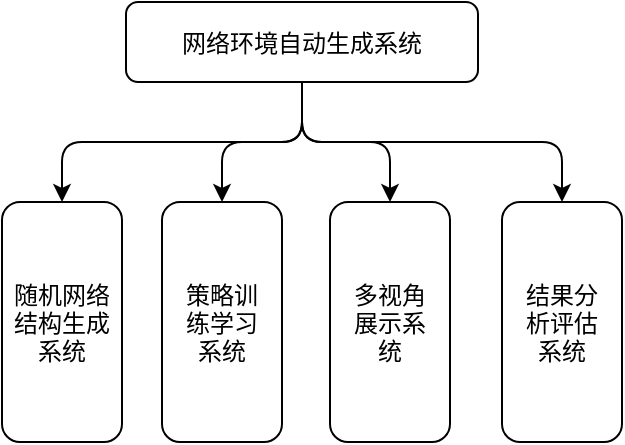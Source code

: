 <mxfile version="14.4.3" type="github">
  <diagram id="jo6dDh-TMifwt6ElA-1v" name="第 1 页">
    <mxGraphModel dx="815" dy="413" grid="1" gridSize="10" guides="1" tooltips="1" connect="1" arrows="1" fold="1" page="1" pageScale="1" pageWidth="827" pageHeight="1169" math="0" shadow="0">
      <root>
        <mxCell id="0" />
        <mxCell id="1" parent="0" />
        <mxCell id="R72ijSZJWarf941itJiW-1" value="网络环境自动生成系统" style="rounded=1;" vertex="1" parent="1">
          <mxGeometry x="312" y="110" width="176" height="40" as="geometry" />
        </mxCell>
        <mxCell id="R72ijSZJWarf941itJiW-2" value="随机网络&#xa;结构生成&#xa;系统" style="rounded=1;" vertex="1" parent="1">
          <mxGeometry x="250" y="210" width="60" height="120" as="geometry" />
        </mxCell>
        <mxCell id="R72ijSZJWarf941itJiW-3" value="策略训&#xa;练学习&#xa;系统" style="rounded=1;" vertex="1" parent="1">
          <mxGeometry x="330" y="210" width="60" height="120" as="geometry" />
        </mxCell>
        <mxCell id="R72ijSZJWarf941itJiW-4" value="多视角&#xa;展示系&#xa;统" style="rounded=1;" vertex="1" parent="1">
          <mxGeometry x="414" y="210" width="60" height="120" as="geometry" />
        </mxCell>
        <mxCell id="R72ijSZJWarf941itJiW-5" value="结果分&#xa;析评估&#xa;系统" style="rounded=1;" vertex="1" parent="1">
          <mxGeometry x="500" y="210" width="60" height="120" as="geometry" />
        </mxCell>
        <mxCell id="R72ijSZJWarf941itJiW-6" value="" style="endArrow=classic;exitX=0.5;exitY=1;exitDx=0;exitDy=0;entryX=0.5;entryY=0;entryDx=0;entryDy=0;" edge="1" parent="1" source="R72ijSZJWarf941itJiW-1" target="R72ijSZJWarf941itJiW-2">
          <mxGeometry width="50" height="50" relative="1" as="geometry">
            <mxPoint x="390" y="360" as="sourcePoint" />
            <mxPoint x="440" y="310" as="targetPoint" />
            <Array as="points">
              <mxPoint x="400" y="180" />
              <mxPoint x="280" y="180" />
            </Array>
          </mxGeometry>
        </mxCell>
        <mxCell id="R72ijSZJWarf941itJiW-7" value="" style="endArrow=classic;exitX=0.5;exitY=1;exitDx=0;exitDy=0;entryX=0.5;entryY=0;entryDx=0;entryDy=0;" edge="1" parent="1" source="R72ijSZJWarf941itJiW-1" target="R72ijSZJWarf941itJiW-3">
          <mxGeometry width="50" height="50" relative="1" as="geometry">
            <mxPoint x="480" y="230" as="sourcePoint" />
            <mxPoint x="530" y="180" as="targetPoint" />
            <Array as="points">
              <mxPoint x="400" y="180" />
              <mxPoint x="360" y="180" />
            </Array>
          </mxGeometry>
        </mxCell>
        <mxCell id="R72ijSZJWarf941itJiW-8" value="" style="endArrow=classic;entryX=0.5;entryY=0;entryDx=0;entryDy=0;" edge="1" parent="1" target="R72ijSZJWarf941itJiW-5">
          <mxGeometry width="50" height="50" relative="1" as="geometry">
            <mxPoint x="400" y="150" as="sourcePoint" />
            <mxPoint x="480" y="160" as="targetPoint" />
            <Array as="points">
              <mxPoint x="400" y="180" />
              <mxPoint x="530" y="180" />
            </Array>
          </mxGeometry>
        </mxCell>
        <mxCell id="R72ijSZJWarf941itJiW-9" value="" style="endArrow=classic;exitX=0.5;exitY=1;exitDx=0;exitDy=0;entryX=0.5;entryY=0;entryDx=0;entryDy=0;" edge="1" parent="1" source="R72ijSZJWarf941itJiW-1" target="R72ijSZJWarf941itJiW-4">
          <mxGeometry width="50" height="50" relative="1" as="geometry">
            <mxPoint x="590" y="180" as="sourcePoint" />
            <mxPoint x="640" y="130" as="targetPoint" />
            <Array as="points">
              <mxPoint x="400" y="180" />
              <mxPoint x="444" y="180" />
            </Array>
          </mxGeometry>
        </mxCell>
      </root>
    </mxGraphModel>
  </diagram>
</mxfile>
